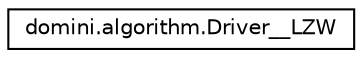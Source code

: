 digraph "Graphical Class Hierarchy"
{
  edge [fontname="Helvetica",fontsize="10",labelfontname="Helvetica",labelfontsize="10"];
  node [fontname="Helvetica",fontsize="10",shape=record];
  rankdir="LR";
  Node0 [label="domini.algorithm.Driver__LZW",height=0.2,width=0.4,color="black", fillcolor="white", style="filled",URL="$classdomini_1_1algorithm_1_1Driver____LZW.html",tooltip="Driver de LZW. "];
}
